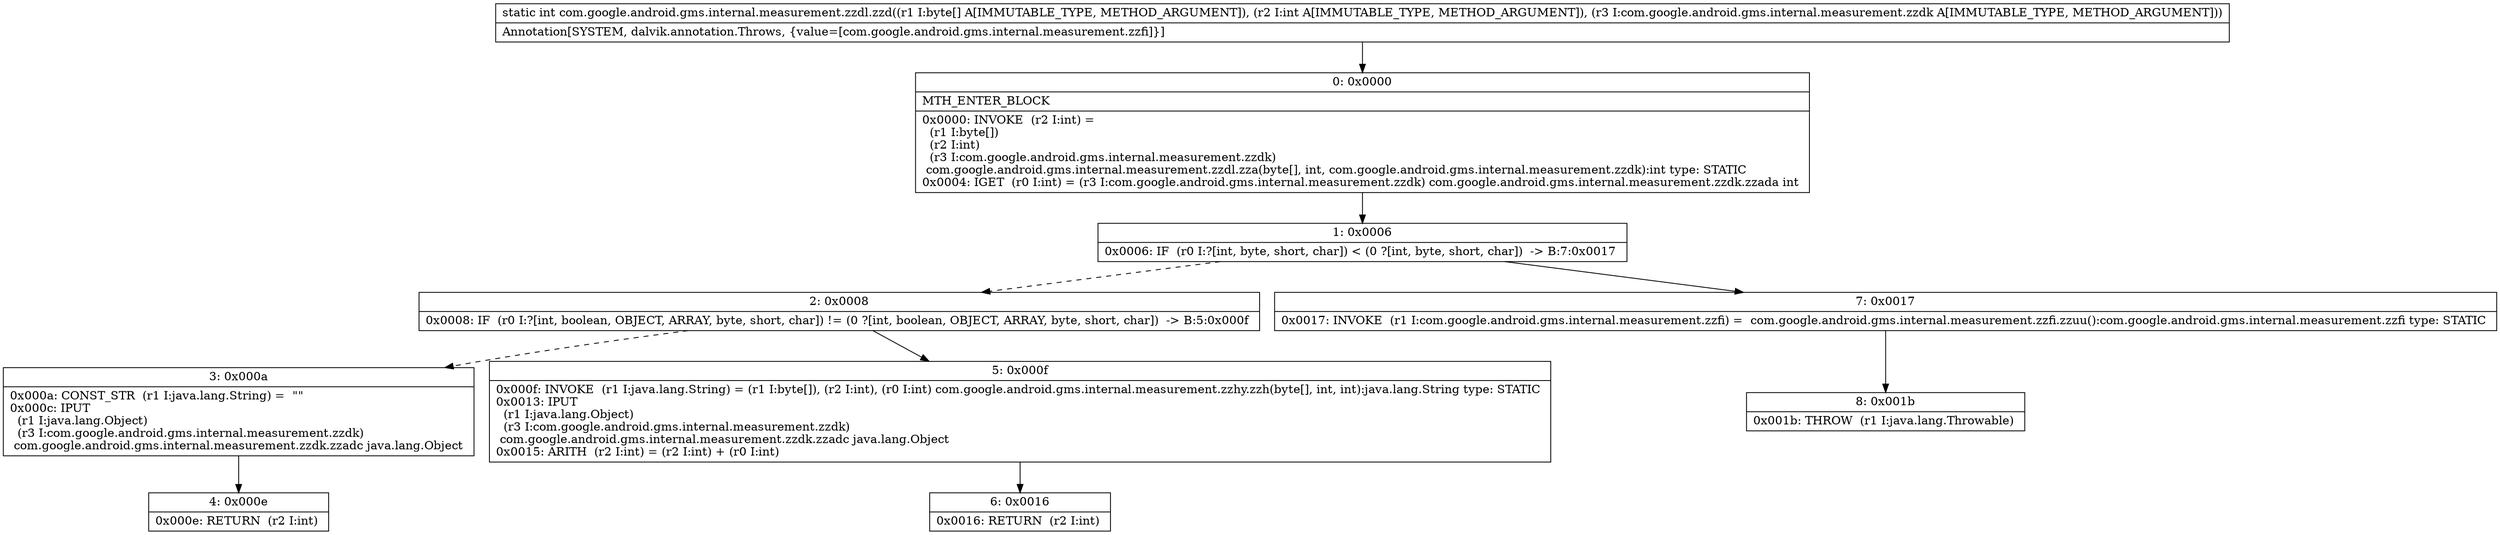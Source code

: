 digraph "CFG forcom.google.android.gms.internal.measurement.zzdl.zzd([BILcom\/google\/android\/gms\/internal\/measurement\/zzdk;)I" {
Node_0 [shape=record,label="{0\:\ 0x0000|MTH_ENTER_BLOCK\l|0x0000: INVOKE  (r2 I:int) = \l  (r1 I:byte[])\l  (r2 I:int)\l  (r3 I:com.google.android.gms.internal.measurement.zzdk)\l com.google.android.gms.internal.measurement.zzdl.zza(byte[], int, com.google.android.gms.internal.measurement.zzdk):int type: STATIC \l0x0004: IGET  (r0 I:int) = (r3 I:com.google.android.gms.internal.measurement.zzdk) com.google.android.gms.internal.measurement.zzdk.zzada int \l}"];
Node_1 [shape=record,label="{1\:\ 0x0006|0x0006: IF  (r0 I:?[int, byte, short, char]) \< (0 ?[int, byte, short, char])  \-\> B:7:0x0017 \l}"];
Node_2 [shape=record,label="{2\:\ 0x0008|0x0008: IF  (r0 I:?[int, boolean, OBJECT, ARRAY, byte, short, char]) != (0 ?[int, boolean, OBJECT, ARRAY, byte, short, char])  \-\> B:5:0x000f \l}"];
Node_3 [shape=record,label="{3\:\ 0x000a|0x000a: CONST_STR  (r1 I:java.lang.String) =  \"\" \l0x000c: IPUT  \l  (r1 I:java.lang.Object)\l  (r3 I:com.google.android.gms.internal.measurement.zzdk)\l com.google.android.gms.internal.measurement.zzdk.zzadc java.lang.Object \l}"];
Node_4 [shape=record,label="{4\:\ 0x000e|0x000e: RETURN  (r2 I:int) \l}"];
Node_5 [shape=record,label="{5\:\ 0x000f|0x000f: INVOKE  (r1 I:java.lang.String) = (r1 I:byte[]), (r2 I:int), (r0 I:int) com.google.android.gms.internal.measurement.zzhy.zzh(byte[], int, int):java.lang.String type: STATIC \l0x0013: IPUT  \l  (r1 I:java.lang.Object)\l  (r3 I:com.google.android.gms.internal.measurement.zzdk)\l com.google.android.gms.internal.measurement.zzdk.zzadc java.lang.Object \l0x0015: ARITH  (r2 I:int) = (r2 I:int) + (r0 I:int) \l}"];
Node_6 [shape=record,label="{6\:\ 0x0016|0x0016: RETURN  (r2 I:int) \l}"];
Node_7 [shape=record,label="{7\:\ 0x0017|0x0017: INVOKE  (r1 I:com.google.android.gms.internal.measurement.zzfi) =  com.google.android.gms.internal.measurement.zzfi.zzuu():com.google.android.gms.internal.measurement.zzfi type: STATIC \l}"];
Node_8 [shape=record,label="{8\:\ 0x001b|0x001b: THROW  (r1 I:java.lang.Throwable) \l}"];
MethodNode[shape=record,label="{static int com.google.android.gms.internal.measurement.zzdl.zzd((r1 I:byte[] A[IMMUTABLE_TYPE, METHOD_ARGUMENT]), (r2 I:int A[IMMUTABLE_TYPE, METHOD_ARGUMENT]), (r3 I:com.google.android.gms.internal.measurement.zzdk A[IMMUTABLE_TYPE, METHOD_ARGUMENT]))  | Annotation[SYSTEM, dalvik.annotation.Throws, \{value=[com.google.android.gms.internal.measurement.zzfi]\}]\l}"];
MethodNode -> Node_0;
Node_0 -> Node_1;
Node_1 -> Node_2[style=dashed];
Node_1 -> Node_7;
Node_2 -> Node_3[style=dashed];
Node_2 -> Node_5;
Node_3 -> Node_4;
Node_5 -> Node_6;
Node_7 -> Node_8;
}

